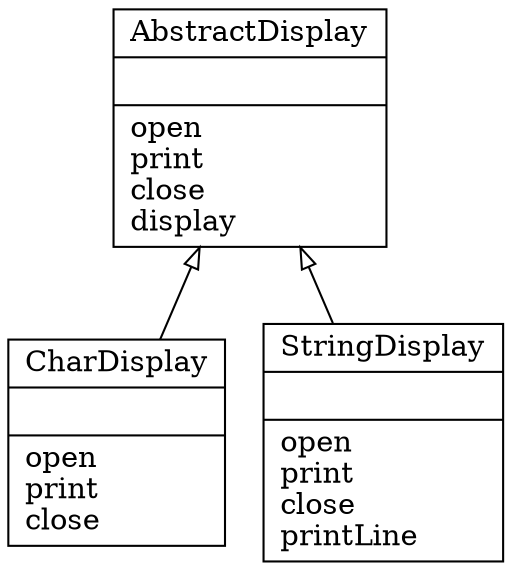 digraph template_method {
  // styles
  graph [conncentrate = true];
  node [shape = record];
  edge [arrowhead = none];

  // nodes
  AbstractDisplay [label = "{AbstractDisplay||open\lprint\lclose\ldisplay\l}"];
  CharDisplay [label = "{CharDisplay||open\lprint\lclose\l}"];
  StringDisplay [label = "{StringDisplay||open\lprint\lclose\lprintLine\l}"];

  // edges
  AbstractDisplay -> CharDisplay   [arrowtail = onormal, dir = both];
  AbstractDisplay -> StringDisplay [arrowtail = onormal, dir = both];

  // rank
  {rank = same; CharDisplay; StringDisplay};
}
